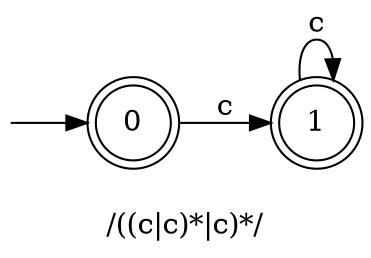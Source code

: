 digraph dfa {
	graph [label="
/((c|c)*|c)*/" rankdir=LR]
	node [shape=circle]
	{
		graph [margin="0,0" rank=source]
		"" [fixedsize=true margin="0,0" shape=none width=0]
	}
	0 [shape=doublecircle]
	1 [shape=doublecircle]
	0 -> 1 [label=c]
	1 -> 1 [label=c]
	"" -> 0
}
